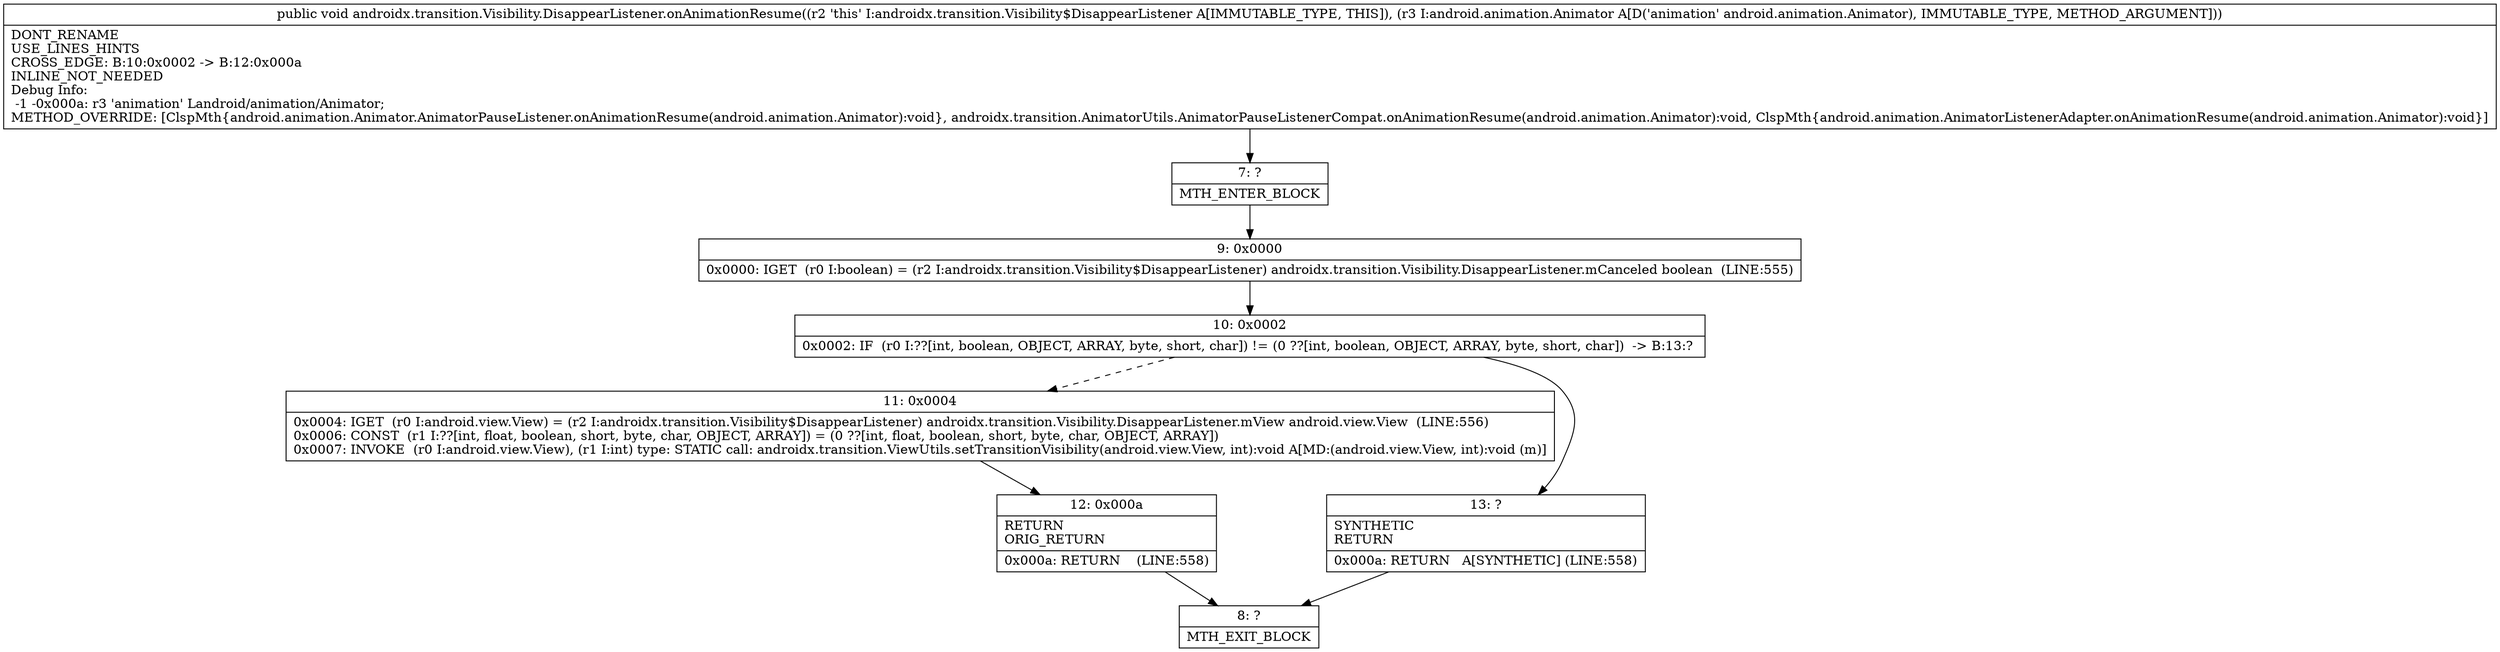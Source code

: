 digraph "CFG forandroidx.transition.Visibility.DisappearListener.onAnimationResume(Landroid\/animation\/Animator;)V" {
Node_7 [shape=record,label="{7\:\ ?|MTH_ENTER_BLOCK\l}"];
Node_9 [shape=record,label="{9\:\ 0x0000|0x0000: IGET  (r0 I:boolean) = (r2 I:androidx.transition.Visibility$DisappearListener) androidx.transition.Visibility.DisappearListener.mCanceled boolean  (LINE:555)\l}"];
Node_10 [shape=record,label="{10\:\ 0x0002|0x0002: IF  (r0 I:??[int, boolean, OBJECT, ARRAY, byte, short, char]) != (0 ??[int, boolean, OBJECT, ARRAY, byte, short, char])  \-\> B:13:? \l}"];
Node_11 [shape=record,label="{11\:\ 0x0004|0x0004: IGET  (r0 I:android.view.View) = (r2 I:androidx.transition.Visibility$DisappearListener) androidx.transition.Visibility.DisappearListener.mView android.view.View  (LINE:556)\l0x0006: CONST  (r1 I:??[int, float, boolean, short, byte, char, OBJECT, ARRAY]) = (0 ??[int, float, boolean, short, byte, char, OBJECT, ARRAY]) \l0x0007: INVOKE  (r0 I:android.view.View), (r1 I:int) type: STATIC call: androidx.transition.ViewUtils.setTransitionVisibility(android.view.View, int):void A[MD:(android.view.View, int):void (m)]\l}"];
Node_12 [shape=record,label="{12\:\ 0x000a|RETURN\lORIG_RETURN\l|0x000a: RETURN    (LINE:558)\l}"];
Node_8 [shape=record,label="{8\:\ ?|MTH_EXIT_BLOCK\l}"];
Node_13 [shape=record,label="{13\:\ ?|SYNTHETIC\lRETURN\l|0x000a: RETURN   A[SYNTHETIC] (LINE:558)\l}"];
MethodNode[shape=record,label="{public void androidx.transition.Visibility.DisappearListener.onAnimationResume((r2 'this' I:androidx.transition.Visibility$DisappearListener A[IMMUTABLE_TYPE, THIS]), (r3 I:android.animation.Animator A[D('animation' android.animation.Animator), IMMUTABLE_TYPE, METHOD_ARGUMENT]))  | DONT_RENAME\lUSE_LINES_HINTS\lCROSS_EDGE: B:10:0x0002 \-\> B:12:0x000a\lINLINE_NOT_NEEDED\lDebug Info:\l  \-1 \-0x000a: r3 'animation' Landroid\/animation\/Animator;\lMETHOD_OVERRIDE: [ClspMth\{android.animation.Animator.AnimatorPauseListener.onAnimationResume(android.animation.Animator):void\}, androidx.transition.AnimatorUtils.AnimatorPauseListenerCompat.onAnimationResume(android.animation.Animator):void, ClspMth\{android.animation.AnimatorListenerAdapter.onAnimationResume(android.animation.Animator):void\}]\l}"];
MethodNode -> Node_7;Node_7 -> Node_9;
Node_9 -> Node_10;
Node_10 -> Node_11[style=dashed];
Node_10 -> Node_13;
Node_11 -> Node_12;
Node_12 -> Node_8;
Node_13 -> Node_8;
}

